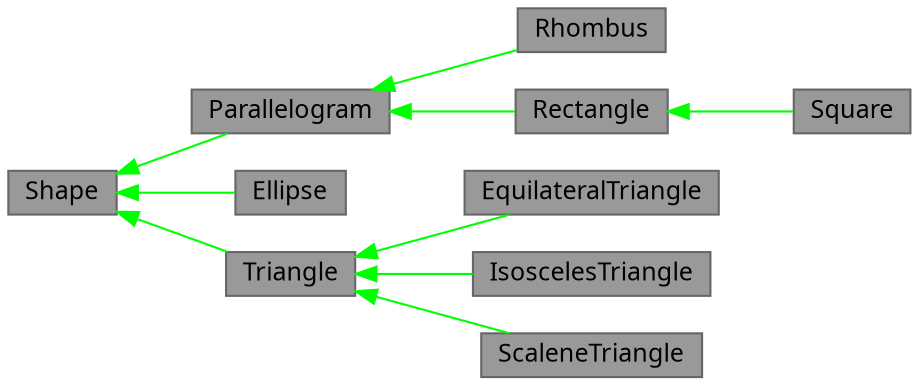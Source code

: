 digraph "Inheritance Tree"
{
  bgcolor = "transparent"
  edge [fontname="Geist Mono",fontsize=12,labelfontname="Geist Mono",labelfontsize=12]
  node [fontname="Geist Mono",fontsize=12,shape=box,height=0.2,width=0.4]
  rankdir=LR

  Shape [id="Shape",label="Shape",height=0.2,width=0.4,color="gray40", fillcolor="grey60", style="filled", fontcolor="black",tooltip="Base class for all shapes."]

  Parallelogram [id="Parallelogram",label="Parallelogram",height=0.2,width=0.4,color="gray40", fillcolor="grey60", style="filled", fontcolor="black",tooltip="Class representing a parallelogram."]
  Rhombus [id="Rhombus",label="Rhombus",height=0.2,width=0.4,color="gray40", fillcolor="grey60", style="filled", fontcolor="black",tooltip="Class representing a rhombus."]
  Rectangle [id="Rectangle",label="Rectangle",height=0.2,width=0.4,color="gray40", fillcolor="grey60", style="filled", fontcolor="black",tooltip="Class representing a rectangle."]
  Square [id="Square",label="Square",height=0.2,width=0.4,color="gray40", fillcolor="grey60", style="filled", fontcolor="black",tooltip="Class representing a square."]

  Ellipse [id="Ellipse",label="Ellipse",height=0.2,width=0.4,color="gray40", fillcolor="grey60", style="filled", fontcolor="black",tooltip="Class representing an ellipse."]

  Triangle [id="Triangle",label="Triangle",height=0.2,width=0.4,color="gray40", fillcolor="grey60", style="filled", fontcolor="black",tooltip="Class representing a triangle."]
  EquilateralTriangle [id="EquilateralTriangle",label="EquilateralTriangle",height=0.2,width=0.4,color="gray40", fillcolor="grey60", style="filled", fontcolor="black",tooltip="Class representing an equilateral triangle."]
  IsoscelesTriangle [id="IsoscelesTriangle",label="IsoscelesTriangle",height=0.2,width=0.4,color="gray40", fillcolor="grey60", style="filled", fontcolor="black",tooltip="Class representing an isosceles triangle."]
  ScaleneTriangle [id="ScaleneTriangle",label="ScaleneTriangle",height=0.2,width=0.4,color="gray40", fillcolor="grey60", style="filled", fontcolor="black",tooltip="Class representing a scalene triangle."]

  Shape -> Parallelogram [id="Shape->Parallelogram",dir="back",color="green"]
  Parallelogram -> Rhombus [id="Parallelogram->Rhombus",dir="back",color="green"]
  Parallelogram -> Rectangle [id="Parallelogram->Rectangle",dir="back",color="green"]
  Rectangle -> Square [id="Rectangle->Square",dir="back",color="green"]

  Shape -> Ellipse [id="Shape->Ellipse",dir="back",color="green"]

  Shape -> Triangle [id="Shape->Triangle",dir="back",color="green"]
  Triangle -> EquilateralTriangle [id="Triangle->EquilateralTriangle",dir="back",color="green"]
  Triangle -> IsoscelesTriangle [id="Triangle->IsoscelesTriangle",dir="back",color="green"]
  Triangle -> ScaleneTriangle [id="Triangle->ScaleneTriangle",dir="back",color="green"]
}

